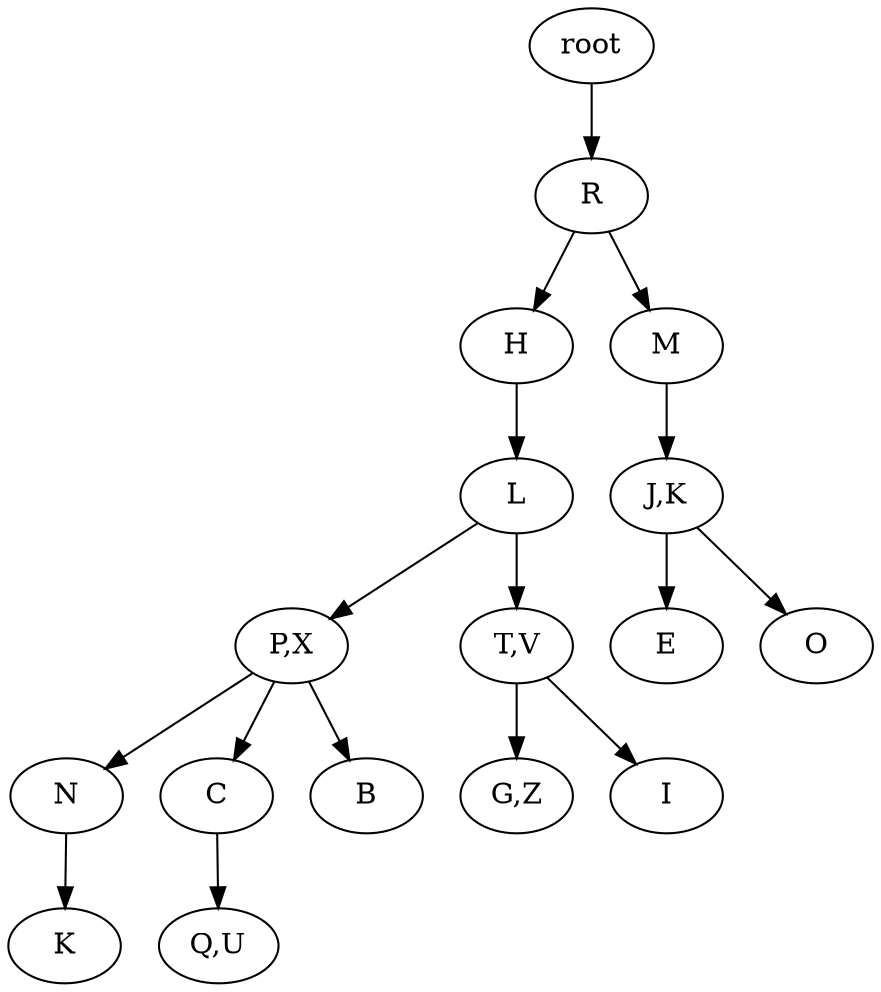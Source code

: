 strict digraph G {
	graph [name=G];
	0	 [label=root];
	1	 [label=R];
	0 -> 1;
	2	 [label=H];
	1 -> 2;
	3	 [label=M];
	1 -> 3;
	4	 [label=L];
	2 -> 4;
	8	 [label="J,K"];
	3 -> 8;
	6	 [label="P,X"];
	4 -> 6;
	7	 [label="T,V"];
	4 -> 7;
	15	 [label=E];
	8 -> 15;
	16	 [label=O];
	8 -> 16;
	9	 [label=N];
	6 -> 9;
	10	 [label=C];
	6 -> 10;
	11	 [label=B];
	6 -> 11;
	12	 [label="G,Z"];
	7 -> 12;
	14	 [label=I];
	7 -> 14;
	18	 [label=K];
	9 -> 18;
	19	 [label="Q,U"];
	10 -> 19;
}

